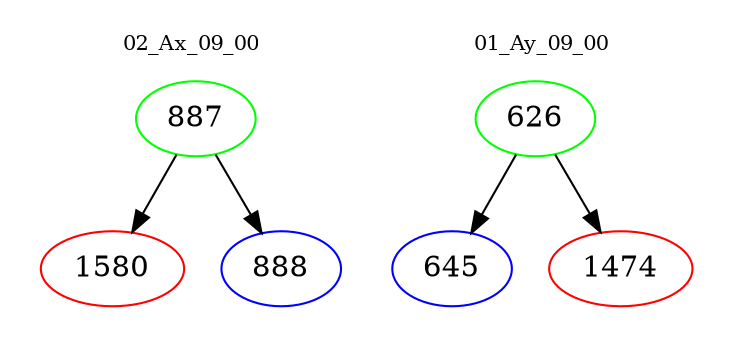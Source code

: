 digraph{
subgraph cluster_0 {
color = white
label = "02_Ax_09_00";
fontsize=10;
T0_887 [label="887", color="green"]
T0_887 -> T0_1580 [color="black"]
T0_1580 [label="1580", color="red"]
T0_887 -> T0_888 [color="black"]
T0_888 [label="888", color="blue"]
}
subgraph cluster_1 {
color = white
label = "01_Ay_09_00";
fontsize=10;
T1_626 [label="626", color="green"]
T1_626 -> T1_645 [color="black"]
T1_645 [label="645", color="blue"]
T1_626 -> T1_1474 [color="black"]
T1_1474 [label="1474", color="red"]
}
}
